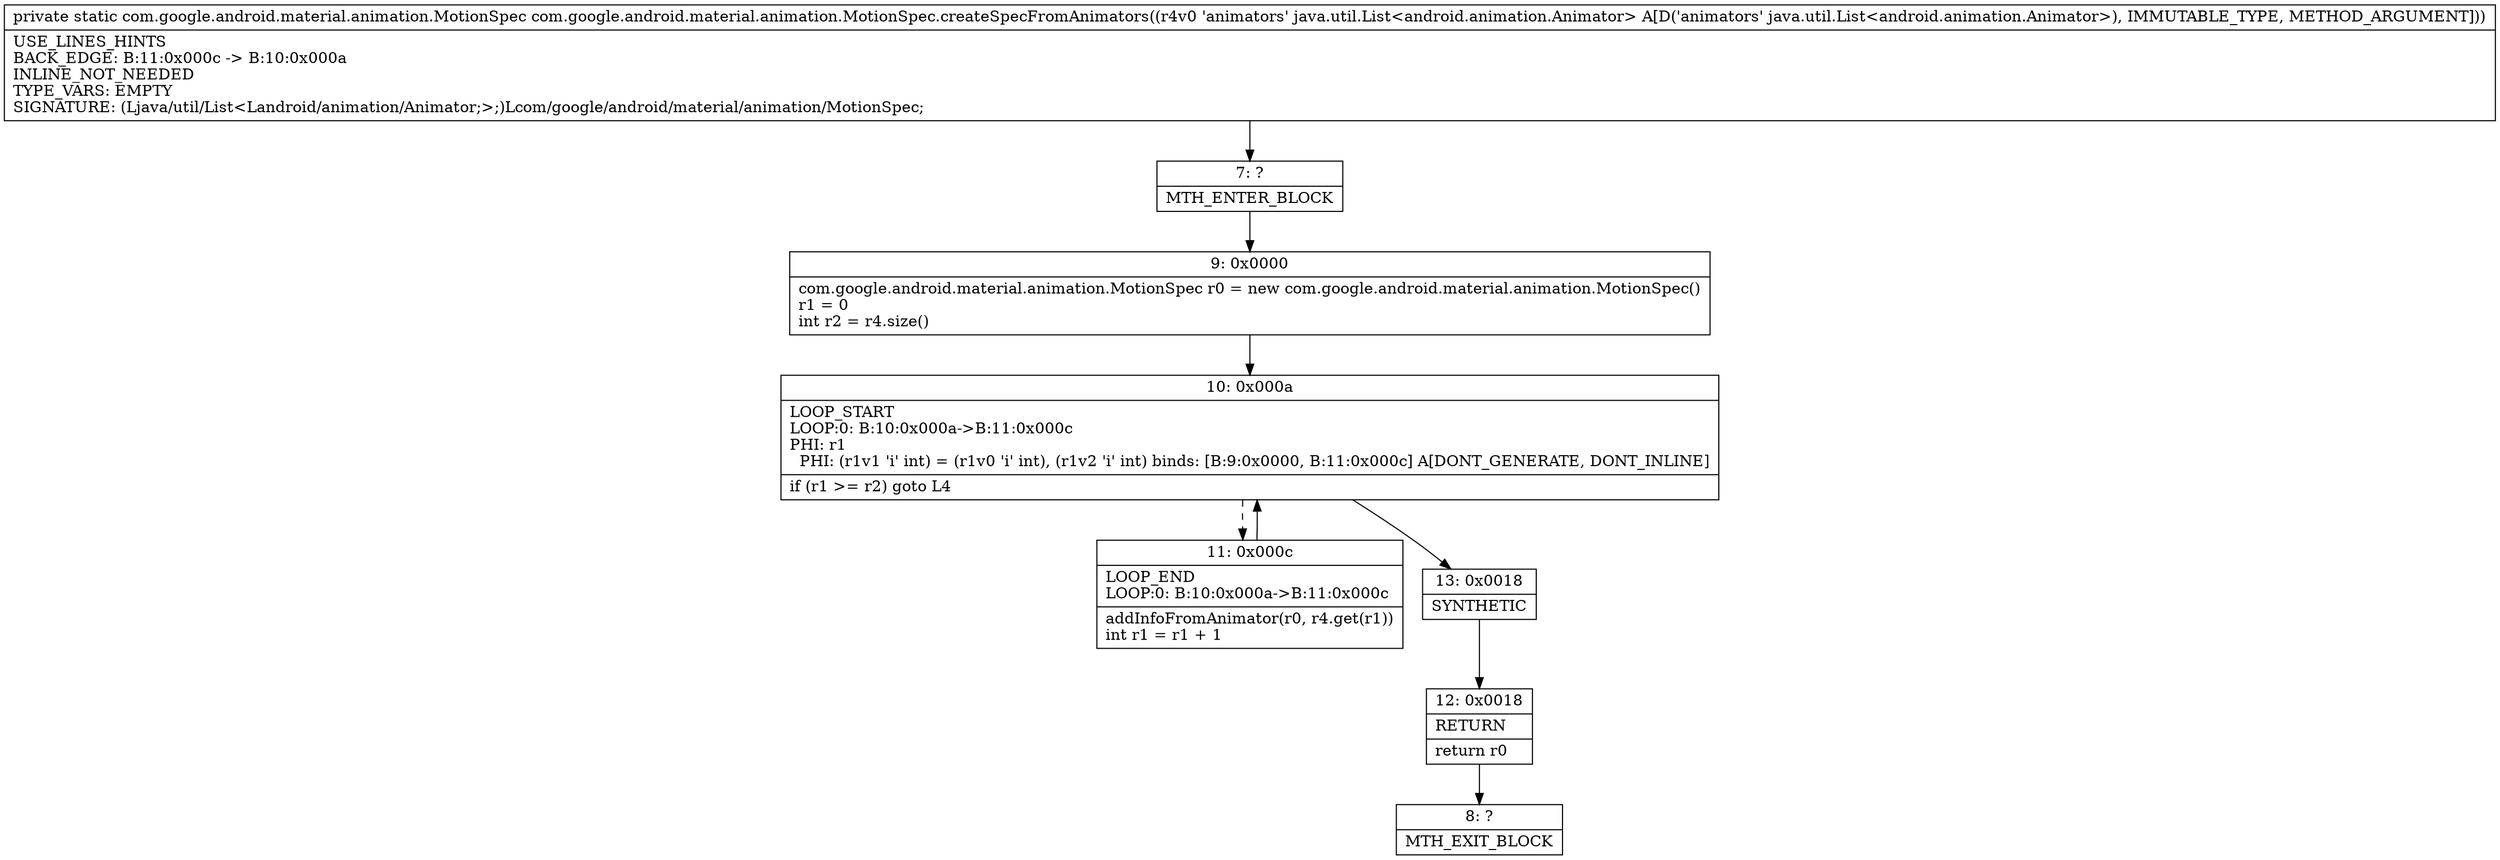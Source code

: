 digraph "CFG forcom.google.android.material.animation.MotionSpec.createSpecFromAnimators(Ljava\/util\/List;)Lcom\/google\/android\/material\/animation\/MotionSpec;" {
Node_7 [shape=record,label="{7\:\ ?|MTH_ENTER_BLOCK\l}"];
Node_9 [shape=record,label="{9\:\ 0x0000|com.google.android.material.animation.MotionSpec r0 = new com.google.android.material.animation.MotionSpec()\lr1 = 0\lint r2 = r4.size()\l}"];
Node_10 [shape=record,label="{10\:\ 0x000a|LOOP_START\lLOOP:0: B:10:0x000a\-\>B:11:0x000c\lPHI: r1 \l  PHI: (r1v1 'i' int) = (r1v0 'i' int), (r1v2 'i' int) binds: [B:9:0x0000, B:11:0x000c] A[DONT_GENERATE, DONT_INLINE]\l|if (r1 \>= r2) goto L4\l}"];
Node_11 [shape=record,label="{11\:\ 0x000c|LOOP_END\lLOOP:0: B:10:0x000a\-\>B:11:0x000c\l|addInfoFromAnimator(r0, r4.get(r1))\lint r1 = r1 + 1\l}"];
Node_13 [shape=record,label="{13\:\ 0x0018|SYNTHETIC\l}"];
Node_12 [shape=record,label="{12\:\ 0x0018|RETURN\l|return r0\l}"];
Node_8 [shape=record,label="{8\:\ ?|MTH_EXIT_BLOCK\l}"];
MethodNode[shape=record,label="{private static com.google.android.material.animation.MotionSpec com.google.android.material.animation.MotionSpec.createSpecFromAnimators((r4v0 'animators' java.util.List\<android.animation.Animator\> A[D('animators' java.util.List\<android.animation.Animator\>), IMMUTABLE_TYPE, METHOD_ARGUMENT]))  | USE_LINES_HINTS\lBACK_EDGE: B:11:0x000c \-\> B:10:0x000a\lINLINE_NOT_NEEDED\lTYPE_VARS: EMPTY\lSIGNATURE: (Ljava\/util\/List\<Landroid\/animation\/Animator;\>;)Lcom\/google\/android\/material\/animation\/MotionSpec;\l}"];
MethodNode -> Node_7;Node_7 -> Node_9;
Node_9 -> Node_10;
Node_10 -> Node_11[style=dashed];
Node_10 -> Node_13;
Node_11 -> Node_10;
Node_13 -> Node_12;
Node_12 -> Node_8;
}

